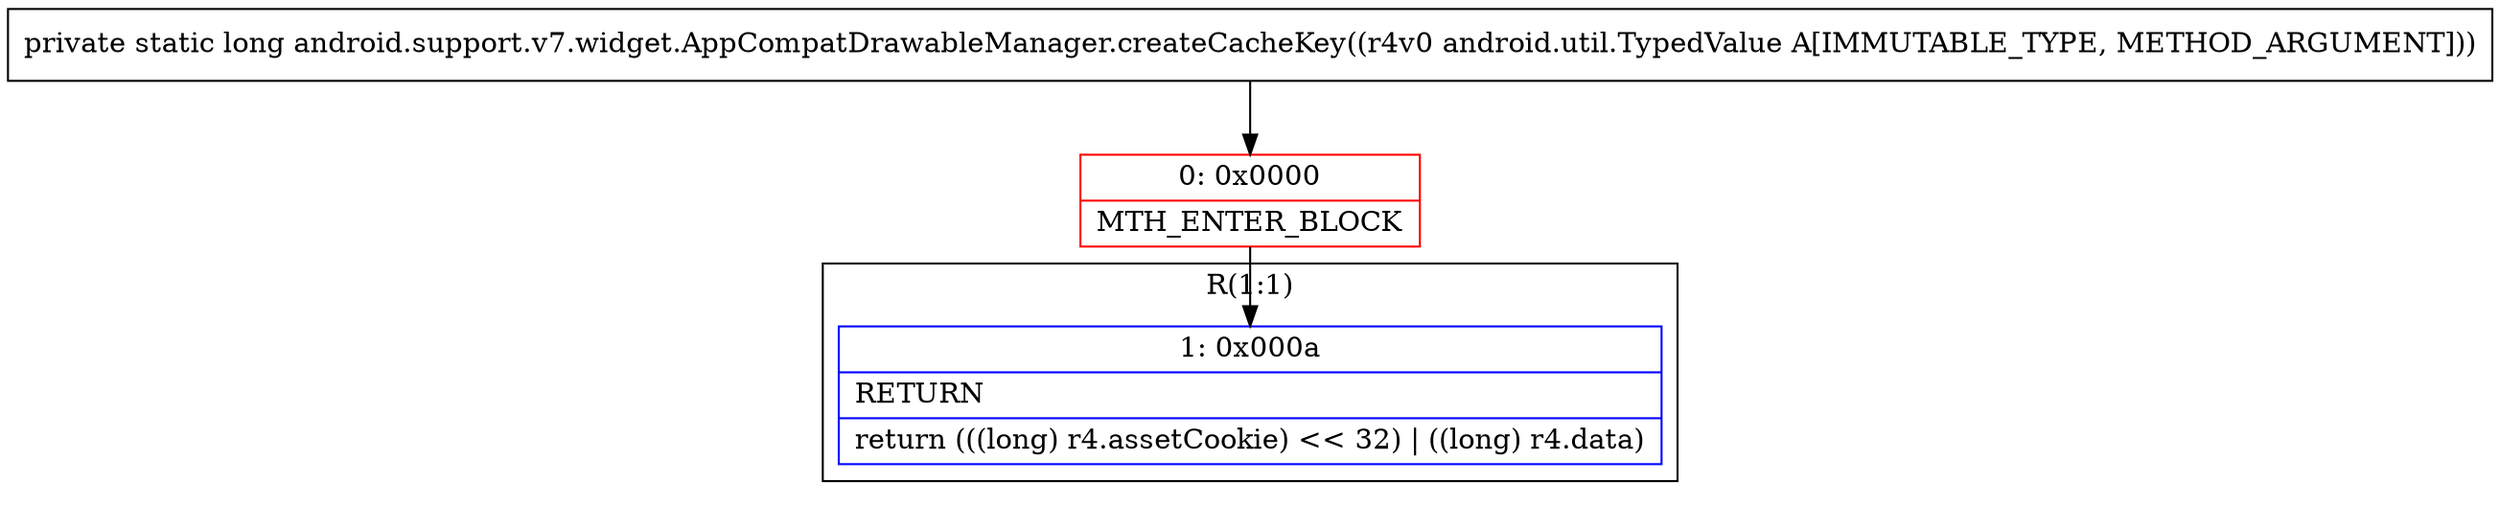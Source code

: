 digraph "CFG forandroid.support.v7.widget.AppCompatDrawableManager.createCacheKey(Landroid\/util\/TypedValue;)J" {
subgraph cluster_Region_1670787425 {
label = "R(1:1)";
node [shape=record,color=blue];
Node_1 [shape=record,label="{1\:\ 0x000a|RETURN\l|return (((long) r4.assetCookie) \<\< 32) \| ((long) r4.data)\l}"];
}
Node_0 [shape=record,color=red,label="{0\:\ 0x0000|MTH_ENTER_BLOCK\l}"];
MethodNode[shape=record,label="{private static long android.support.v7.widget.AppCompatDrawableManager.createCacheKey((r4v0 android.util.TypedValue A[IMMUTABLE_TYPE, METHOD_ARGUMENT])) }"];
MethodNode -> Node_0;
Node_0 -> Node_1;
}

